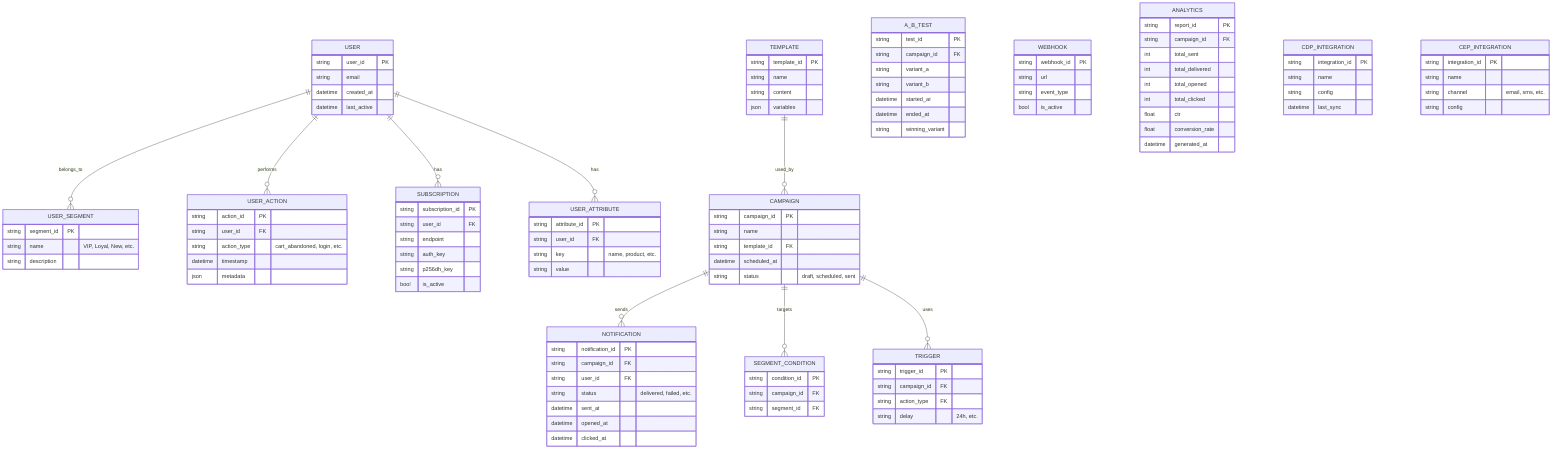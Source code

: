 erDiagram
    USER ||--o{ USER_SEGMENT : belongs_to
    USER ||--o{ USER_ACTION : performs
    USER ||--o{ SUBSCRIPTION : has
    USER ||--o{ USER_ATTRIBUTE : has
    USER {
        string user_id PK
        string email
        datetime created_at
        datetime last_active
    }
    
    USER_SEGMENT {
        string segment_id PK
        string name "VIP, Loyal, New, etc."
        string description
    }
    
    USER_ATTRIBUTE {
        string attribute_id PK
        string user_id FK
        string key "name, product, etc."
        string value
    }
    
    SUBSCRIPTION {
        string subscription_id PK
        string user_id FK
        string endpoint
        string auth_key
        string p256dh_key
        bool is_active
    }
    
    USER_ACTION {
        string action_id PK
        string user_id FK
        string action_type "cart_abandoned, login, etc."
        datetime timestamp
        json metadata
    }
    
    TEMPLATE ||--o{ CAMPAIGN : used_by
    TEMPLATE {
        string template_id PK
        string name
        string content
        json variables
    }
    
    CAMPAIGN ||--o{ NOTIFICATION : sends
    CAMPAIGN ||--o{ SEGMENT_CONDITION : targets
    CAMPAIGN ||--o{ TRIGGER : uses
    CAMPAIGN {
        string campaign_id PK
        string name
        string template_id FK
        datetime scheduled_at
        string status "draft, scheduled, sent"
    }
    
    SEGMENT_CONDITION {
        string condition_id PK
        string campaign_id FK
        string segment_id FK
    }
    
    TRIGGER {
        string trigger_id PK
        string campaign_id FK
        string action_type FK
        string delay "24h, etc."
    }
    
    NOTIFICATION {
        string notification_id PK
        string campaign_id FK
        string user_id FK
        string status "delivered, failed, etc."
        datetime sent_at
        datetime opened_at
        datetime clicked_at
    }
    
    A_B_TEST {
        string test_id PK
        string campaign_id FK
        string variant_a
        string variant_b
        datetime started_at
        datetime ended_at
        string winning_variant
    }
    
    WEBHOOK {
        string webhook_id PK
        string url
        string event_type
        bool is_active
    }
    
    ANALYTICS {
        string report_id PK
        string campaign_id FK
        int total_sent
        int total_delivered
        int total_opened
        int total_clicked
        float ctr
        float conversion_rate
        datetime generated_at
    }
    
    CDP_INTEGRATION {
        string integration_id PK
        string name
        string config
        datetime last_sync
    }
    
    CEP_INTEGRATION {
        string integration_id PK
        string name
        string channel "email, sms, etc."
        string config
    }